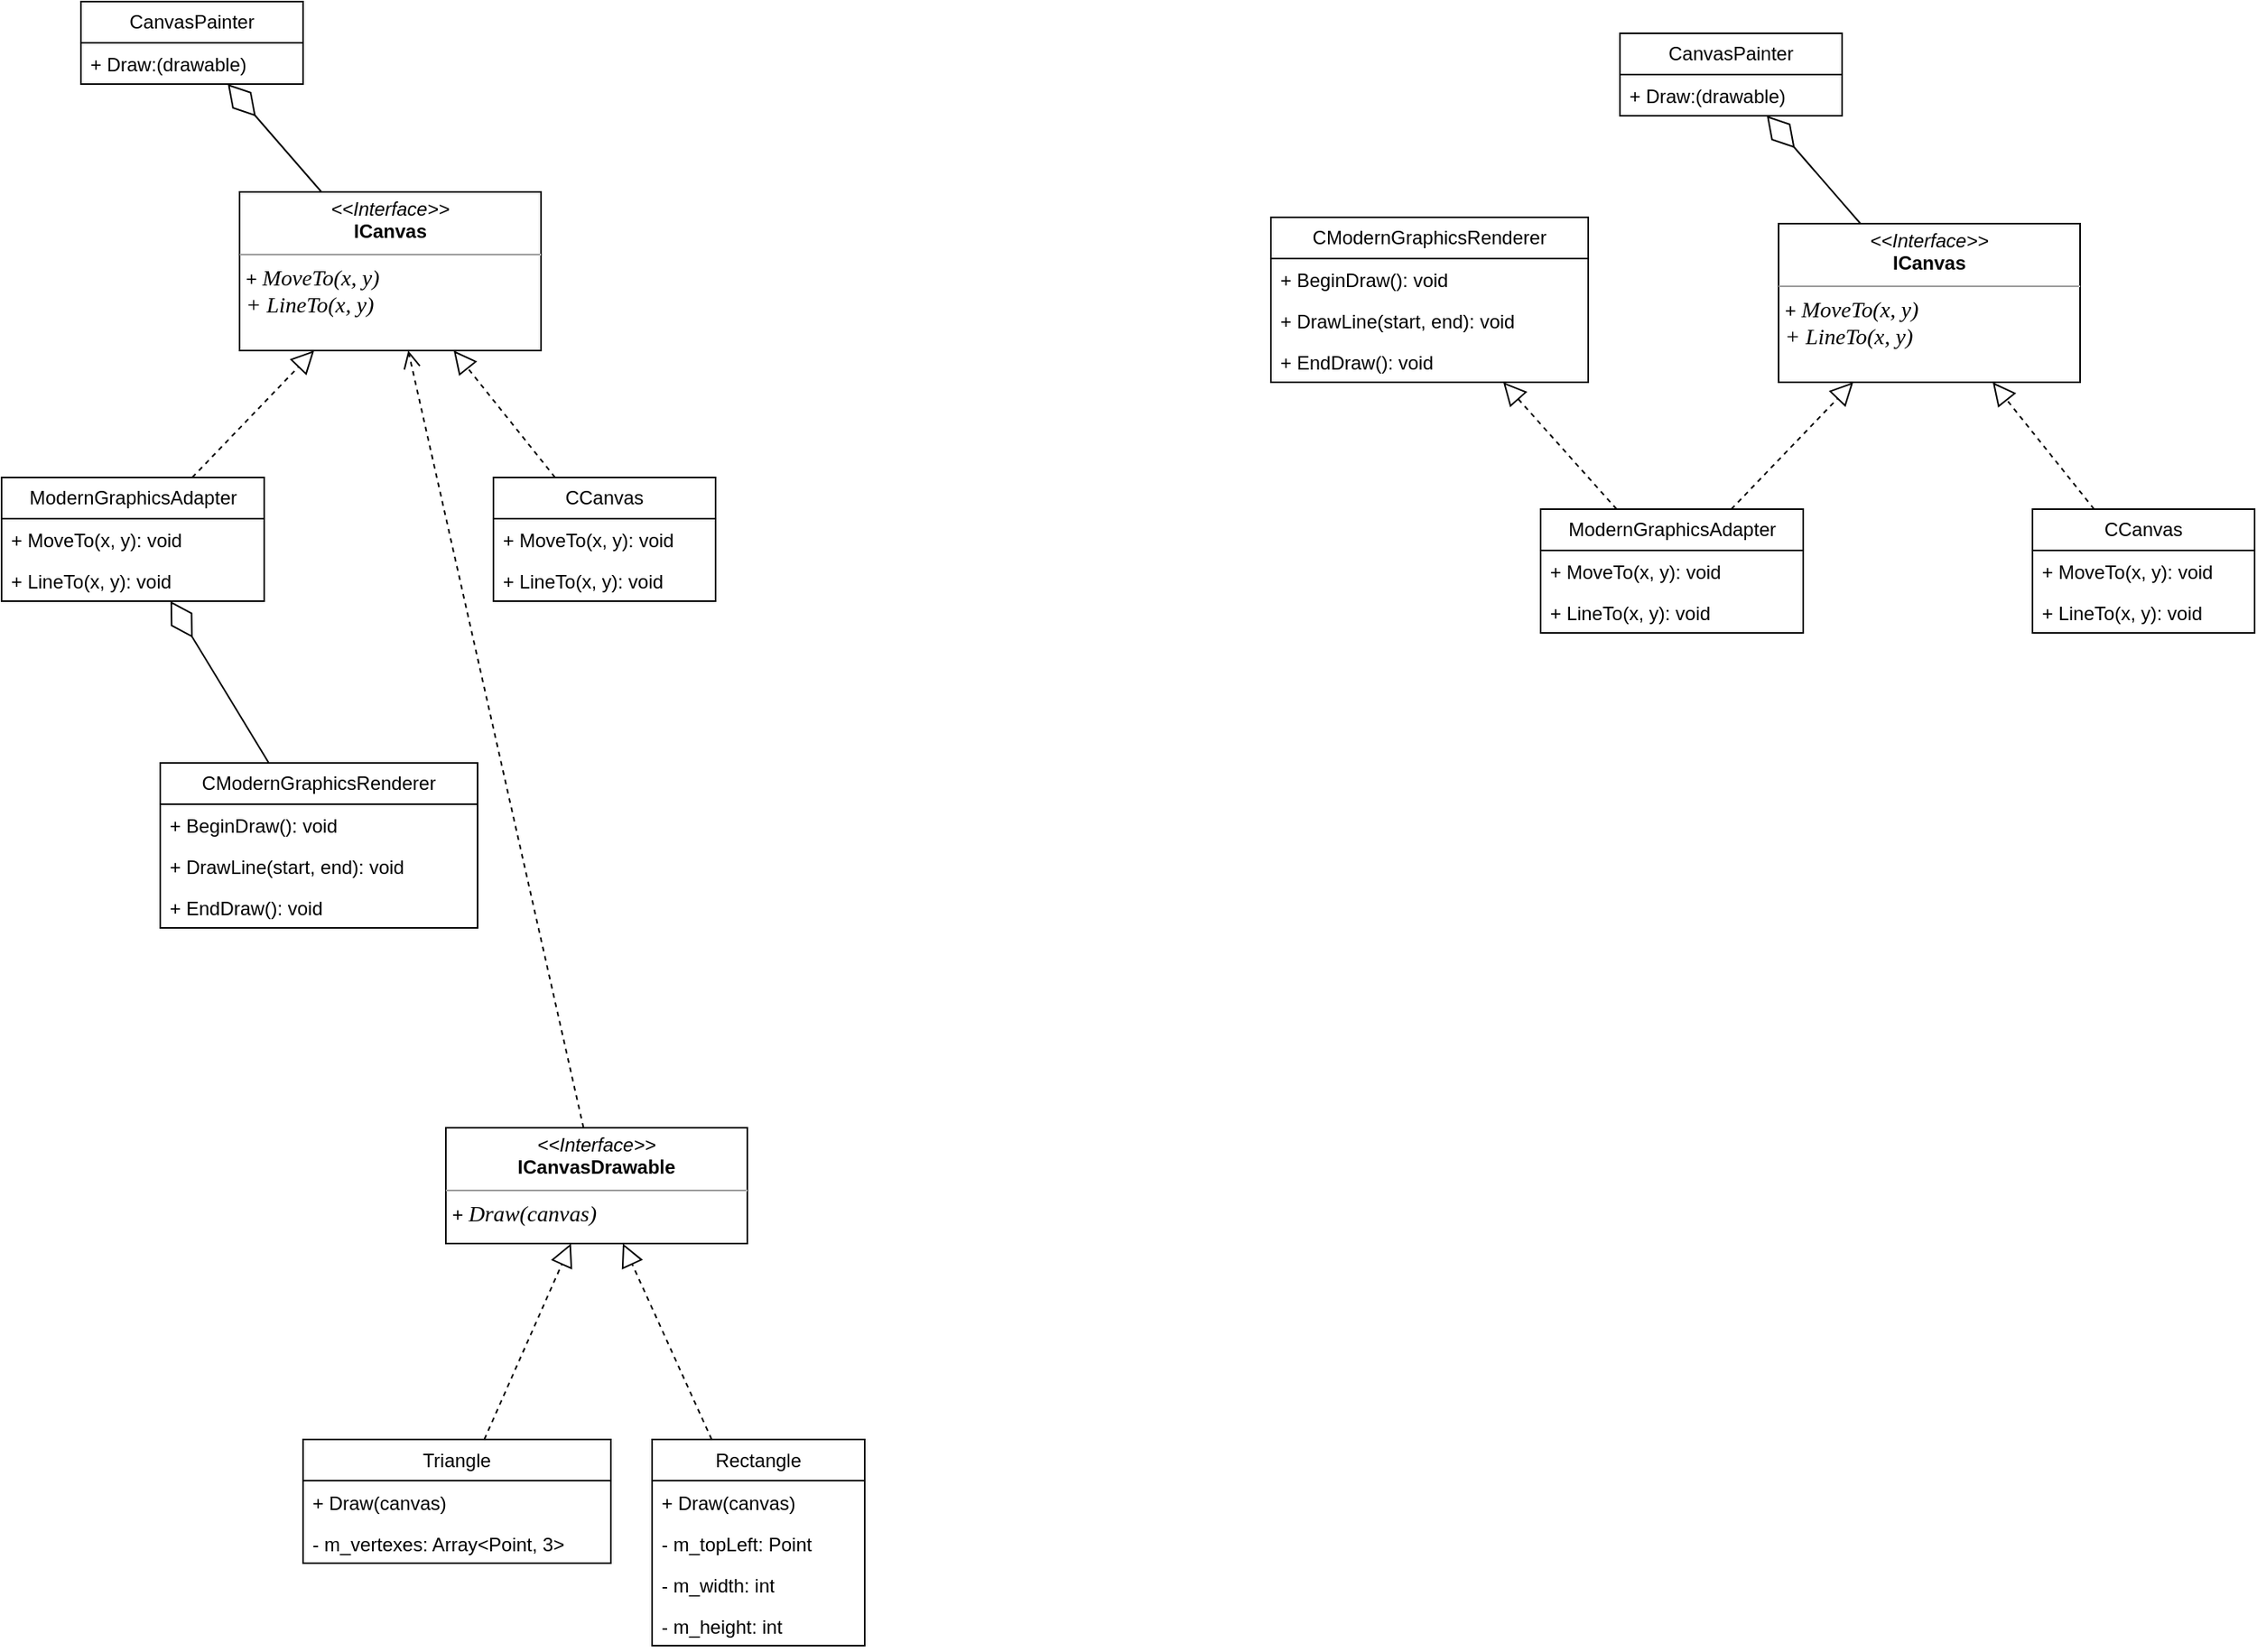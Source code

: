 <mxfile version="22.0.6" type="device">
  <diagram name="Страница-1" id="Page-1">
    <mxGraphModel dx="2868" dy="1516" grid="1" gridSize="10" guides="1" tooltips="1" connect="1" arrows="1" fold="1" page="1" pageScale="1" pageWidth="827" pageHeight="1169" math="0" shadow="0">
      <root>
        <mxCell id="0" />
        <mxCell id="1" parent="0" />
        <UserObject label="" tags="Соединительная_линия" id="66">
          <mxCell style="vsdxID=61;edgeStyle=none;dashed=1;startArrow=none;endArrow=open;startSize=9;endSize=9;spacingTop=0;spacingBottom=0;spacingLeft=0;spacingRight=0;verticalAlign=middle;html=1;labelBackgroundColor=#ffffff;rounded=0;fontColor=#000000;" parent="1" source="tkfAQQkheavzR8f0n5Tx-70" target="tkfAQQkheavzR8f0n5Tx-69" edge="1">
            <mxGeometry relative="1" as="geometry">
              <mxPoint x="-1" as="offset" />
              <Array as="points" />
              <mxPoint x="915" y="300.0" as="sourcePoint" />
            </mxGeometry>
          </mxCell>
        </UserObject>
        <mxCell id="tkfAQQkheavzR8f0n5Tx-69" value="&lt;p style=&quot;margin:0px;margin-top:4px;text-align:center;&quot;&gt;&lt;i&gt;&amp;lt;&amp;lt;Interface&amp;gt;&amp;gt;&lt;/i&gt;&lt;br&gt;&lt;b&gt;ICanvas&lt;/b&gt;&lt;/p&gt;&lt;hr size=&quot;1&quot;&gt;&lt;p style=&quot;margin:0px;margin-left:4px;&quot;&gt;+&amp;nbsp;&lt;i style=&quot;border-color: var(--border-color); font-family: Calibri; font-size: 14.11px;&quot;&gt;MoveTo(x, y)&lt;/i&gt;&lt;br&gt;&lt;/p&gt;&lt;p style=&quot;margin:0px;margin-left:4px;&quot;&gt;&lt;i style=&quot;border-color: var(--border-color); font-family: Calibri; font-size: 14.11px;&quot;&gt;+ LineTo(x, y)&lt;/i&gt;&lt;/p&gt;&lt;br&gt;&amp;nbsp;" style="verticalAlign=top;align=left;overflow=fill;fontSize=12;fontFamily=Helvetica;html=1;whiteSpace=wrap;" vertex="1" parent="1">
          <mxGeometry x="300" y="170" width="190" height="100" as="geometry" />
        </mxCell>
        <mxCell id="tkfAQQkheavzR8f0n5Tx-70" value="&lt;p style=&quot;margin:0px;margin-top:4px;text-align:center;&quot;&gt;&lt;i&gt;&amp;lt;&amp;lt;Interface&amp;gt;&amp;gt;&lt;/i&gt;&lt;br&gt;&lt;b&gt;ICanvasDrawable&lt;/b&gt;&lt;/p&gt;&lt;hr size=&quot;1&quot;&gt;&lt;p style=&quot;margin:0px;margin-left:4px;&quot;&gt;+ &lt;font face=&quot;Calibri&quot;&gt;&lt;span style=&quot;font-size: 14.11px;&quot;&gt;&lt;i&gt;Draw(canvas)&lt;/i&gt;&lt;/span&gt;&lt;/font&gt;&lt;/p&gt;&lt;br&gt;&amp;nbsp;" style="verticalAlign=top;align=left;overflow=fill;fontSize=12;fontFamily=Helvetica;html=1;whiteSpace=wrap;" vertex="1" parent="1">
          <mxGeometry x="430" y="760" width="190" height="73" as="geometry" />
        </mxCell>
        <mxCell id="tkfAQQkheavzR8f0n5Tx-71" value="CanvasPainter" style="swimlane;fontStyle=0;childLayout=stackLayout;horizontal=1;startSize=26;fillColor=none;horizontalStack=0;resizeParent=1;resizeParentMax=0;resizeLast=0;collapsible=1;marginBottom=0;whiteSpace=wrap;html=1;" vertex="1" parent="1">
          <mxGeometry x="200" y="50" width="140" height="52" as="geometry" />
        </mxCell>
        <mxCell id="tkfAQQkheavzR8f0n5Tx-72" value="+ Draw:(drawable)" style="text;strokeColor=none;fillColor=none;align=left;verticalAlign=top;spacingLeft=4;spacingRight=4;overflow=hidden;rotatable=0;points=[[0,0.5],[1,0.5]];portConstraint=eastwest;whiteSpace=wrap;html=1;" vertex="1" parent="tkfAQQkheavzR8f0n5Tx-71">
          <mxGeometry y="26" width="140" height="26" as="geometry" />
        </mxCell>
        <mxCell id="tkfAQQkheavzR8f0n5Tx-77" value="" style="endArrow=diamondThin;endFill=0;endSize=24;html=1;rounded=0;" edge="1" parent="1" source="tkfAQQkheavzR8f0n5Tx-69" target="tkfAQQkheavzR8f0n5Tx-71">
          <mxGeometry width="160" relative="1" as="geometry">
            <mxPoint x="296" y="150" as="sourcePoint" />
            <mxPoint x="456" y="150" as="targetPoint" />
          </mxGeometry>
        </mxCell>
        <mxCell id="tkfAQQkheavzR8f0n5Tx-78" value="CCanvas" style="swimlane;fontStyle=0;childLayout=stackLayout;horizontal=1;startSize=26;fillColor=none;horizontalStack=0;resizeParent=1;resizeParentMax=0;resizeLast=0;collapsible=1;marginBottom=0;whiteSpace=wrap;html=1;" vertex="1" parent="1">
          <mxGeometry x="460" y="350" width="140" height="78" as="geometry" />
        </mxCell>
        <mxCell id="tkfAQQkheavzR8f0n5Tx-112" value="+ MoveTo(x, y): void" style="text;strokeColor=none;fillColor=none;align=left;verticalAlign=top;spacingLeft=4;spacingRight=4;overflow=hidden;rotatable=0;points=[[0,0.5],[1,0.5]];portConstraint=eastwest;whiteSpace=wrap;html=1;" vertex="1" parent="tkfAQQkheavzR8f0n5Tx-78">
          <mxGeometry y="26" width="140" height="26" as="geometry" />
        </mxCell>
        <mxCell id="tkfAQQkheavzR8f0n5Tx-113" value="+ LineTo(x, y): void" style="text;strokeColor=none;fillColor=none;align=left;verticalAlign=top;spacingLeft=4;spacingRight=4;overflow=hidden;rotatable=0;points=[[0,0.5],[1,0.5]];portConstraint=eastwest;whiteSpace=wrap;html=1;" vertex="1" parent="tkfAQQkheavzR8f0n5Tx-78">
          <mxGeometry y="52" width="140" height="26" as="geometry" />
        </mxCell>
        <mxCell id="tkfAQQkheavzR8f0n5Tx-80" value="" style="endArrow=block;dashed=1;endFill=0;endSize=12;html=1;rounded=0;" edge="1" parent="1" source="tkfAQQkheavzR8f0n5Tx-78" target="tkfAQQkheavzR8f0n5Tx-69">
          <mxGeometry width="160" relative="1" as="geometry">
            <mxPoint x="570" y="270" as="sourcePoint" />
            <mxPoint x="730" y="270" as="targetPoint" />
          </mxGeometry>
        </mxCell>
        <mxCell id="tkfAQQkheavzR8f0n5Tx-89" value="ModernGraphicsAdapter" style="swimlane;fontStyle=0;childLayout=stackLayout;horizontal=1;startSize=26;fillColor=none;horizontalStack=0;resizeParent=1;resizeParentMax=0;resizeLast=0;collapsible=1;marginBottom=0;whiteSpace=wrap;html=1;" vertex="1" parent="1">
          <mxGeometry x="150" y="350" width="165.5" height="78" as="geometry" />
        </mxCell>
        <mxCell id="tkfAQQkheavzR8f0n5Tx-108" value="+ MoveTo(x, y): void" style="text;strokeColor=none;fillColor=none;align=left;verticalAlign=top;spacingLeft=4;spacingRight=4;overflow=hidden;rotatable=0;points=[[0,0.5],[1,0.5]];portConstraint=eastwest;whiteSpace=wrap;html=1;" vertex="1" parent="tkfAQQkheavzR8f0n5Tx-89">
          <mxGeometry y="26" width="165.5" height="26" as="geometry" />
        </mxCell>
        <mxCell id="tkfAQQkheavzR8f0n5Tx-109" value="+ LineTo(x, y): void" style="text;strokeColor=none;fillColor=none;align=left;verticalAlign=top;spacingLeft=4;spacingRight=4;overflow=hidden;rotatable=0;points=[[0,0.5],[1,0.5]];portConstraint=eastwest;whiteSpace=wrap;html=1;" vertex="1" parent="tkfAQQkheavzR8f0n5Tx-89">
          <mxGeometry y="52" width="165.5" height="26" as="geometry" />
        </mxCell>
        <mxCell id="tkfAQQkheavzR8f0n5Tx-91" value="" style="endArrow=block;dashed=1;endFill=0;endSize=12;html=1;rounded=0;" edge="1" parent="1" source="tkfAQQkheavzR8f0n5Tx-89" target="tkfAQQkheavzR8f0n5Tx-69">
          <mxGeometry width="160" relative="1" as="geometry">
            <mxPoint x="340" y="450" as="sourcePoint" />
            <mxPoint x="500" y="450" as="targetPoint" />
          </mxGeometry>
        </mxCell>
        <mxCell id="tkfAQQkheavzR8f0n5Tx-92" value="" style="endArrow=diamondThin;endFill=0;endSize=24;html=1;rounded=0;" edge="1" parent="1" source="tkfAQQkheavzR8f0n5Tx-93" target="tkfAQQkheavzR8f0n5Tx-89">
          <mxGeometry width="160" relative="1" as="geometry">
            <mxPoint x="430" y="500" as="sourcePoint" />
            <mxPoint x="650" y="350" as="targetPoint" />
          </mxGeometry>
        </mxCell>
        <mxCell id="tkfAQQkheavzR8f0n5Tx-93" value="CModernGraphicsRenderer" style="swimlane;fontStyle=0;childLayout=stackLayout;horizontal=1;startSize=26;fillColor=none;horizontalStack=0;resizeParent=1;resizeParentMax=0;resizeLast=0;collapsible=1;marginBottom=0;whiteSpace=wrap;html=1;" vertex="1" parent="1">
          <mxGeometry x="250" y="530" width="200" height="104" as="geometry" />
        </mxCell>
        <mxCell id="tkfAQQkheavzR8f0n5Tx-94" value="+ BeginDraw(): void" style="text;strokeColor=none;fillColor=none;align=left;verticalAlign=top;spacingLeft=4;spacingRight=4;overflow=hidden;rotatable=0;points=[[0,0.5],[1,0.5]];portConstraint=eastwest;whiteSpace=wrap;html=1;" vertex="1" parent="tkfAQQkheavzR8f0n5Tx-93">
          <mxGeometry y="26" width="200" height="26" as="geometry" />
        </mxCell>
        <mxCell id="tkfAQQkheavzR8f0n5Tx-95" value="+ DrawLine(start, end): void" style="text;strokeColor=none;fillColor=none;align=left;verticalAlign=top;spacingLeft=4;spacingRight=4;overflow=hidden;rotatable=0;points=[[0,0.5],[1,0.5]];portConstraint=eastwest;whiteSpace=wrap;html=1;" vertex="1" parent="tkfAQQkheavzR8f0n5Tx-93">
          <mxGeometry y="52" width="200" height="26" as="geometry" />
        </mxCell>
        <mxCell id="tkfAQQkheavzR8f0n5Tx-96" value="+ EndDraw(): void" style="text;strokeColor=none;fillColor=none;align=left;verticalAlign=top;spacingLeft=4;spacingRight=4;overflow=hidden;rotatable=0;points=[[0,0.5],[1,0.5]];portConstraint=eastwest;whiteSpace=wrap;html=1;" vertex="1" parent="tkfAQQkheavzR8f0n5Tx-93">
          <mxGeometry y="78" width="200" height="26" as="geometry" />
        </mxCell>
        <mxCell id="tkfAQQkheavzR8f0n5Tx-97" value="Triangle" style="swimlane;fontStyle=0;childLayout=stackLayout;horizontal=1;startSize=26;fillColor=none;horizontalStack=0;resizeParent=1;resizeParentMax=0;resizeLast=0;collapsible=1;marginBottom=0;whiteSpace=wrap;html=1;" vertex="1" parent="1">
          <mxGeometry x="340" y="956.5" width="194" height="78" as="geometry" />
        </mxCell>
        <mxCell id="tkfAQQkheavzR8f0n5Tx-114" value="+ Draw(canvas)" style="text;strokeColor=none;fillColor=none;align=left;verticalAlign=top;spacingLeft=4;spacingRight=4;overflow=hidden;rotatable=0;points=[[0,0.5],[1,0.5]];portConstraint=eastwest;whiteSpace=wrap;html=1;" vertex="1" parent="tkfAQQkheavzR8f0n5Tx-97">
          <mxGeometry y="26" width="194" height="26" as="geometry" />
        </mxCell>
        <mxCell id="tkfAQQkheavzR8f0n5Tx-98" value="- m_vertexes: Array&amp;lt;Point, 3&amp;gt;" style="text;strokeColor=none;fillColor=none;align=left;verticalAlign=top;spacingLeft=4;spacingRight=4;overflow=hidden;rotatable=0;points=[[0,0.5],[1,0.5]];portConstraint=eastwest;whiteSpace=wrap;html=1;" vertex="1" parent="tkfAQQkheavzR8f0n5Tx-97">
          <mxGeometry y="52" width="194" height="26" as="geometry" />
        </mxCell>
        <mxCell id="tkfAQQkheavzR8f0n5Tx-101" value="Rectangle" style="swimlane;fontStyle=0;childLayout=stackLayout;horizontal=1;startSize=26;fillColor=none;horizontalStack=0;resizeParent=1;resizeParentMax=0;resizeLast=0;collapsible=1;marginBottom=0;whiteSpace=wrap;html=1;" vertex="1" parent="1">
          <mxGeometry x="560" y="956.5" width="134" height="130" as="geometry" />
        </mxCell>
        <mxCell id="tkfAQQkheavzR8f0n5Tx-115" value="+ Draw(canvas)" style="text;strokeColor=none;fillColor=none;align=left;verticalAlign=top;spacingLeft=4;spacingRight=4;overflow=hidden;rotatable=0;points=[[0,0.5],[1,0.5]];portConstraint=eastwest;whiteSpace=wrap;html=1;" vertex="1" parent="tkfAQQkheavzR8f0n5Tx-101">
          <mxGeometry y="26" width="134" height="26" as="geometry" />
        </mxCell>
        <mxCell id="tkfAQQkheavzR8f0n5Tx-105" value="- m_topLeft: Point" style="text;strokeColor=none;fillColor=none;align=left;verticalAlign=top;spacingLeft=4;spacingRight=4;overflow=hidden;rotatable=0;points=[[0,0.5],[1,0.5]];portConstraint=eastwest;whiteSpace=wrap;html=1;" vertex="1" parent="tkfAQQkheavzR8f0n5Tx-101">
          <mxGeometry y="52" width="134" height="26" as="geometry" />
        </mxCell>
        <mxCell id="tkfAQQkheavzR8f0n5Tx-104" value="- m_width: int" style="text;strokeColor=none;fillColor=none;align=left;verticalAlign=top;spacingLeft=4;spacingRight=4;overflow=hidden;rotatable=0;points=[[0,0.5],[1,0.5]];portConstraint=eastwest;whiteSpace=wrap;html=1;" vertex="1" parent="tkfAQQkheavzR8f0n5Tx-101">
          <mxGeometry y="78" width="134" height="26" as="geometry" />
        </mxCell>
        <mxCell id="tkfAQQkheavzR8f0n5Tx-103" value="- m_height: int" style="text;strokeColor=none;fillColor=none;align=left;verticalAlign=top;spacingLeft=4;spacingRight=4;overflow=hidden;rotatable=0;points=[[0,0.5],[1,0.5]];portConstraint=eastwest;whiteSpace=wrap;html=1;" vertex="1" parent="tkfAQQkheavzR8f0n5Tx-101">
          <mxGeometry y="104" width="134" height="26" as="geometry" />
        </mxCell>
        <mxCell id="tkfAQQkheavzR8f0n5Tx-106" value="" style="endArrow=block;dashed=1;endFill=0;endSize=12;html=1;rounded=0;" edge="1" parent="1" source="tkfAQQkheavzR8f0n5Tx-97" target="tkfAQQkheavzR8f0n5Tx-70">
          <mxGeometry width="160" relative="1" as="geometry">
            <mxPoint x="520" y="986.5" as="sourcePoint" />
            <mxPoint x="680" y="986.5" as="targetPoint" />
          </mxGeometry>
        </mxCell>
        <mxCell id="tkfAQQkheavzR8f0n5Tx-107" value="" style="endArrow=block;dashed=1;endFill=0;endSize=12;html=1;rounded=0;" edge="1" parent="1" source="tkfAQQkheavzR8f0n5Tx-101" target="tkfAQQkheavzR8f0n5Tx-70">
          <mxGeometry width="160" relative="1" as="geometry">
            <mxPoint x="520" y="886.5" as="sourcePoint" />
            <mxPoint x="680" y="886.5" as="targetPoint" />
          </mxGeometry>
        </mxCell>
        <mxCell id="tkfAQQkheavzR8f0n5Tx-118" value="&lt;p style=&quot;margin:0px;margin-top:4px;text-align:center;&quot;&gt;&lt;i&gt;&amp;lt;&amp;lt;Interface&amp;gt;&amp;gt;&lt;/i&gt;&lt;br&gt;&lt;b&gt;ICanvas&lt;/b&gt;&lt;/p&gt;&lt;hr size=&quot;1&quot;&gt;&lt;p style=&quot;margin:0px;margin-left:4px;&quot;&gt;+&amp;nbsp;&lt;i style=&quot;border-color: var(--border-color); font-family: Calibri; font-size: 14.11px;&quot;&gt;MoveTo(x, y)&lt;/i&gt;&lt;br&gt;&lt;/p&gt;&lt;p style=&quot;margin:0px;margin-left:4px;&quot;&gt;&lt;i style=&quot;border-color: var(--border-color); font-family: Calibri; font-size: 14.11px;&quot;&gt;+ LineTo(x, y)&lt;/i&gt;&lt;/p&gt;&lt;br&gt;&amp;nbsp;" style="verticalAlign=top;align=left;overflow=fill;fontSize=12;fontFamily=Helvetica;html=1;whiteSpace=wrap;" vertex="1" parent="1">
          <mxGeometry x="1270" y="190" width="190" height="100" as="geometry" />
        </mxCell>
        <mxCell id="tkfAQQkheavzR8f0n5Tx-120" value="CanvasPainter" style="swimlane;fontStyle=0;childLayout=stackLayout;horizontal=1;startSize=26;fillColor=none;horizontalStack=0;resizeParent=1;resizeParentMax=0;resizeLast=0;collapsible=1;marginBottom=0;whiteSpace=wrap;html=1;" vertex="1" parent="1">
          <mxGeometry x="1170" y="70" width="140" height="52" as="geometry" />
        </mxCell>
        <mxCell id="tkfAQQkheavzR8f0n5Tx-121" value="+ Draw:(drawable)" style="text;strokeColor=none;fillColor=none;align=left;verticalAlign=top;spacingLeft=4;spacingRight=4;overflow=hidden;rotatable=0;points=[[0,0.5],[1,0.5]];portConstraint=eastwest;whiteSpace=wrap;html=1;" vertex="1" parent="tkfAQQkheavzR8f0n5Tx-120">
          <mxGeometry y="26" width="140" height="26" as="geometry" />
        </mxCell>
        <mxCell id="tkfAQQkheavzR8f0n5Tx-122" value="" style="endArrow=diamondThin;endFill=0;endSize=24;html=1;rounded=0;" edge="1" parent="1" source="tkfAQQkheavzR8f0n5Tx-118" target="tkfAQQkheavzR8f0n5Tx-120">
          <mxGeometry width="160" relative="1" as="geometry">
            <mxPoint x="1266" y="170" as="sourcePoint" />
            <mxPoint x="1426" y="170" as="targetPoint" />
          </mxGeometry>
        </mxCell>
        <mxCell id="tkfAQQkheavzR8f0n5Tx-123" value="CCanvas" style="swimlane;fontStyle=0;childLayout=stackLayout;horizontal=1;startSize=26;fillColor=none;horizontalStack=0;resizeParent=1;resizeParentMax=0;resizeLast=0;collapsible=1;marginBottom=0;whiteSpace=wrap;html=1;" vertex="1" parent="1">
          <mxGeometry x="1430" y="370" width="140" height="78" as="geometry" />
        </mxCell>
        <mxCell id="tkfAQQkheavzR8f0n5Tx-124" value="+ MoveTo(x, y): void" style="text;strokeColor=none;fillColor=none;align=left;verticalAlign=top;spacingLeft=4;spacingRight=4;overflow=hidden;rotatable=0;points=[[0,0.5],[1,0.5]];portConstraint=eastwest;whiteSpace=wrap;html=1;" vertex="1" parent="tkfAQQkheavzR8f0n5Tx-123">
          <mxGeometry y="26" width="140" height="26" as="geometry" />
        </mxCell>
        <mxCell id="tkfAQQkheavzR8f0n5Tx-125" value="+ LineTo(x, y): void" style="text;strokeColor=none;fillColor=none;align=left;verticalAlign=top;spacingLeft=4;spacingRight=4;overflow=hidden;rotatable=0;points=[[0,0.5],[1,0.5]];portConstraint=eastwest;whiteSpace=wrap;html=1;" vertex="1" parent="tkfAQQkheavzR8f0n5Tx-123">
          <mxGeometry y="52" width="140" height="26" as="geometry" />
        </mxCell>
        <mxCell id="tkfAQQkheavzR8f0n5Tx-126" value="" style="endArrow=block;dashed=1;endFill=0;endSize=12;html=1;rounded=0;" edge="1" parent="1" source="tkfAQQkheavzR8f0n5Tx-123" target="tkfAQQkheavzR8f0n5Tx-118">
          <mxGeometry width="160" relative="1" as="geometry">
            <mxPoint x="1540" y="290" as="sourcePoint" />
            <mxPoint x="1700" y="290" as="targetPoint" />
          </mxGeometry>
        </mxCell>
        <mxCell id="tkfAQQkheavzR8f0n5Tx-127" value="ModernGraphicsAdapter" style="swimlane;fontStyle=0;childLayout=stackLayout;horizontal=1;startSize=26;fillColor=none;horizontalStack=0;resizeParent=1;resizeParentMax=0;resizeLast=0;collapsible=1;marginBottom=0;whiteSpace=wrap;html=1;" vertex="1" parent="1">
          <mxGeometry x="1120" y="370" width="165.5" height="78" as="geometry" />
        </mxCell>
        <mxCell id="tkfAQQkheavzR8f0n5Tx-128" value="+ MoveTo(x, y): void" style="text;strokeColor=none;fillColor=none;align=left;verticalAlign=top;spacingLeft=4;spacingRight=4;overflow=hidden;rotatable=0;points=[[0,0.5],[1,0.5]];portConstraint=eastwest;whiteSpace=wrap;html=1;" vertex="1" parent="tkfAQQkheavzR8f0n5Tx-127">
          <mxGeometry y="26" width="165.5" height="26" as="geometry" />
        </mxCell>
        <mxCell id="tkfAQQkheavzR8f0n5Tx-129" value="+ LineTo(x, y): void" style="text;strokeColor=none;fillColor=none;align=left;verticalAlign=top;spacingLeft=4;spacingRight=4;overflow=hidden;rotatable=0;points=[[0,0.5],[1,0.5]];portConstraint=eastwest;whiteSpace=wrap;html=1;" vertex="1" parent="tkfAQQkheavzR8f0n5Tx-127">
          <mxGeometry y="52" width="165.5" height="26" as="geometry" />
        </mxCell>
        <mxCell id="tkfAQQkheavzR8f0n5Tx-130" value="" style="endArrow=block;dashed=1;endFill=0;endSize=12;html=1;rounded=0;" edge="1" parent="1" source="tkfAQQkheavzR8f0n5Tx-127" target="tkfAQQkheavzR8f0n5Tx-118">
          <mxGeometry width="160" relative="1" as="geometry">
            <mxPoint x="1310" y="470" as="sourcePoint" />
            <mxPoint x="1470" y="470" as="targetPoint" />
          </mxGeometry>
        </mxCell>
        <mxCell id="tkfAQQkheavzR8f0n5Tx-132" value="CModernGraphicsRenderer" style="swimlane;fontStyle=0;childLayout=stackLayout;horizontal=1;startSize=26;fillColor=none;horizontalStack=0;resizeParent=1;resizeParentMax=0;resizeLast=0;collapsible=1;marginBottom=0;whiteSpace=wrap;html=1;" vertex="1" parent="1">
          <mxGeometry x="950" y="186" width="200" height="104" as="geometry" />
        </mxCell>
        <mxCell id="tkfAQQkheavzR8f0n5Tx-133" value="+ BeginDraw(): void" style="text;strokeColor=none;fillColor=none;align=left;verticalAlign=top;spacingLeft=4;spacingRight=4;overflow=hidden;rotatable=0;points=[[0,0.5],[1,0.5]];portConstraint=eastwest;whiteSpace=wrap;html=1;" vertex="1" parent="tkfAQQkheavzR8f0n5Tx-132">
          <mxGeometry y="26" width="200" height="26" as="geometry" />
        </mxCell>
        <mxCell id="tkfAQQkheavzR8f0n5Tx-134" value="+ DrawLine(start, end): void" style="text;strokeColor=none;fillColor=none;align=left;verticalAlign=top;spacingLeft=4;spacingRight=4;overflow=hidden;rotatable=0;points=[[0,0.5],[1,0.5]];portConstraint=eastwest;whiteSpace=wrap;html=1;" vertex="1" parent="tkfAQQkheavzR8f0n5Tx-132">
          <mxGeometry y="52" width="200" height="26" as="geometry" />
        </mxCell>
        <mxCell id="tkfAQQkheavzR8f0n5Tx-135" value="+ EndDraw(): void" style="text;strokeColor=none;fillColor=none;align=left;verticalAlign=top;spacingLeft=4;spacingRight=4;overflow=hidden;rotatable=0;points=[[0,0.5],[1,0.5]];portConstraint=eastwest;whiteSpace=wrap;html=1;" vertex="1" parent="tkfAQQkheavzR8f0n5Tx-132">
          <mxGeometry y="78" width="200" height="26" as="geometry" />
        </mxCell>
        <mxCell id="tkfAQQkheavzR8f0n5Tx-146" value="" style="endArrow=block;dashed=1;endFill=0;endSize=12;html=1;rounded=0;" edge="1" parent="1" source="tkfAQQkheavzR8f0n5Tx-127" target="tkfAQQkheavzR8f0n5Tx-132">
          <mxGeometry width="160" relative="1" as="geometry">
            <mxPoint x="1250" y="380" as="sourcePoint" />
            <mxPoint x="1327" y="300" as="targetPoint" />
          </mxGeometry>
        </mxCell>
      </root>
    </mxGraphModel>
  </diagram>
</mxfile>
